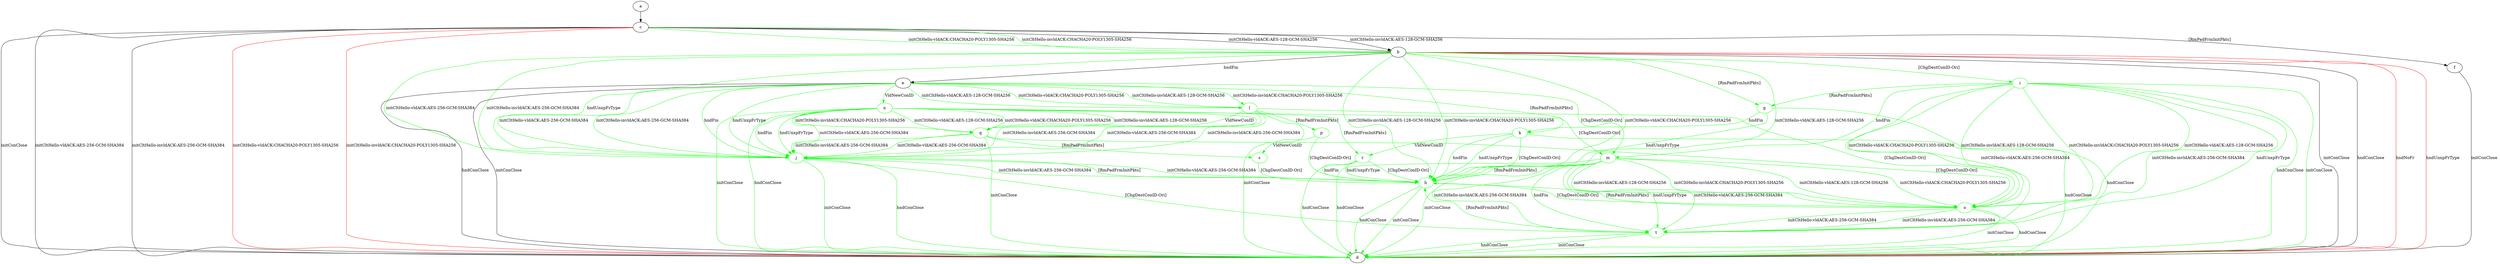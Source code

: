 digraph "" {
	a -> c	[key=0];
	b -> d	[key=0,
		label="initConClose "];
	b -> d	[key=1,
		label="hndConClose "];
	b -> d	[key=2,
		color=red,
		label="hndNoFr "];
	b -> d	[key=3,
		color=red,
		label="hndUnxpFrType "];
	b -> e	[key=0,
		label="hndFin "];
	g	[color=green];
	b -> g	[key=0,
		color=green,
		label="[RmPadFrmInitPkts] "];
	h	[color=green];
	b -> h	[key=0,
		color=green,
		label="initCltHello-vldACK:AES-128-GCM-SHA256 "];
	b -> h	[key=1,
		color=green,
		label="initCltHello-vldACK:CHACHA20-POLY1305-SHA256 "];
	b -> h	[key=2,
		color=green,
		label="initCltHello-invldACK:AES-128-GCM-SHA256 "];
	b -> h	[key=3,
		color=green,
		label="initCltHello-invldACK:CHACHA20-POLY1305-SHA256 "];
	i	[color=green];
	b -> i	[key=0,
		color=green,
		label="[ChgDestConID-Ori] "];
	j	[color=green];
	b -> j	[key=0,
		color=green,
		label="initCltHello-vldACK:AES-256-GCM-SHA384 "];
	b -> j	[key=1,
		color=green,
		label="initCltHello-invldACK:AES-256-GCM-SHA384 "];
	b -> j	[key=2,
		color=green,
		label="hndUnxpFrType "];
	c -> b	[key=0,
		label="initCltHello-vldACK:AES-128-GCM-SHA256 "];
	c -> b	[key=1,
		label="initCltHello-invldACK:AES-128-GCM-SHA256 "];
	c -> b	[key=2,
		color=green,
		label="initCltHello-vldACK:CHACHA20-POLY1305-SHA256 "];
	c -> b	[key=3,
		color=green,
		label="initCltHello-invldACK:CHACHA20-POLY1305-SHA256 "];
	c -> d	[key=0,
		label="initConClose "];
	c -> d	[key=1,
		label="initCltHello-vldACK:AES-256-GCM-SHA384 "];
	c -> d	[key=2,
		label="initCltHello-invldACK:AES-256-GCM-SHA384 "];
	c -> d	[key=3,
		color=red,
		label="initCltHello-vldACK:CHACHA20-POLY1305-SHA256 "];
	c -> d	[key=4,
		color=red,
		label="initCltHello-invldACK:CHACHA20-POLY1305-SHA256 "];
	c -> f	[key=0,
		label="[RmPadFrmInitPkts] "];
	e -> d	[key=0,
		label="initConClose "];
	e -> d	[key=1,
		label="hndConClose "];
	e -> j	[key=0,
		color=green,
		label="initCltHello-vldACK:AES-256-GCM-SHA384 "];
	e -> j	[key=1,
		color=green,
		label="initCltHello-invldACK:AES-256-GCM-SHA384 "];
	e -> j	[key=2,
		color=green,
		label="hndFin "];
	e -> j	[key=3,
		color=green,
		label="hndUnxpFrType "];
	k	[color=green];
	e -> k	[key=0,
		color=green,
		label="[RmPadFrmInitPkts] "];
	l	[color=green];
	e -> l	[key=0,
		color=green,
		label="initCltHello-vldACK:AES-128-GCM-SHA256 "];
	e -> l	[key=1,
		color=green,
		label="initCltHello-vldACK:CHACHA20-POLY1305-SHA256 "];
	e -> l	[key=2,
		color=green,
		label="initCltHello-invldACK:AES-128-GCM-SHA256 "];
	e -> l	[key=3,
		color=green,
		label="initCltHello-invldACK:CHACHA20-POLY1305-SHA256 "];
	m	[color=green];
	e -> m	[key=0,
		color=green,
		label="[ChgDestConID-Ori] "];
	n	[color=green];
	e -> n	[key=0,
		color=green,
		label="VldNewConID "];
	f -> d	[key=0,
		label="initConClose "];
	g -> d	[key=0,
		color=green,
		label="hndConClose "];
	g -> h	[key=0,
		color=green,
		label="hndUnxpFrType "];
	g -> k	[key=0,
		color=green,
		label="hndFin "];
	h -> d	[key=0,
		color=green,
		label="initConClose "];
	h -> d	[key=1,
		color=green,
		label="hndConClose "];
	h -> j	[key=0,
		color=green,
		label="initCltHello-vldACK:AES-256-GCM-SHA384 "];
	h -> j	[key=1,
		color=green,
		label="initCltHello-invldACK:AES-256-GCM-SHA384 "];
	o	[color=green];
	h -> o	[key=0,
		color=green,
		label="[ChgDestConID-Ori] "];
	i -> d	[key=0,
		color=green,
		label="initConClose "];
	i -> d	[key=1,
		color=green,
		label="hndConClose "];
	i -> g	[key=0,
		color=green,
		label="[RmPadFrmInitPkts] "];
	i -> m	[key=0,
		color=green,
		label="hndFin "];
	i -> o	[key=0,
		color=green,
		label="initCltHello-vldACK:AES-128-GCM-SHA256 "];
	i -> o	[key=1,
		color=green,
		label="initCltHello-vldACK:CHACHA20-POLY1305-SHA256 "];
	i -> o	[key=2,
		color=green,
		label="initCltHello-invldACK:AES-128-GCM-SHA256 "];
	i -> o	[key=3,
		color=green,
		label="initCltHello-invldACK:CHACHA20-POLY1305-SHA256 "];
	t	[color=green];
	i -> t	[key=0,
		color=green,
		label="initCltHello-vldACK:AES-256-GCM-SHA384 "];
	i -> t	[key=1,
		color=green,
		label="initCltHello-invldACK:AES-256-GCM-SHA384 "];
	i -> t	[key=2,
		color=green,
		label="hndUnxpFrType "];
	j -> d	[key=0,
		color=green,
		label="initConClose "];
	j -> d	[key=1,
		color=green,
		label="hndConClose "];
	j -> h	[key=0,
		color=green,
		label="[RmPadFrmInitPkts] "];
	j -> t	[key=0,
		color=green,
		label="[ChgDestConID-Ori] "];
	k -> d	[key=0,
		color=green,
		label="hndConClose "];
	k -> h	[key=0,
		color=green,
		label="hndFin "];
	k -> h	[key=1,
		color=green,
		label="hndUnxpFrType "];
	k -> h	[key=2,
		color=green,
		label="[ChgDestConID-Ori] "];
	r	[color=green];
	k -> r	[key=0,
		color=green,
		label="VldNewConID "];
	l -> d	[key=0,
		color=green,
		label="initConClose "];
	l -> j	[key=0,
		color=green,
		label="initCltHello-vldACK:AES-256-GCM-SHA384 "];
	l -> j	[key=1,
		color=green,
		label="initCltHello-invldACK:AES-256-GCM-SHA384 "];
	l -> o	[key=0,
		color=green,
		label="[ChgDestConID-Ori] "];
	p	[color=green];
	l -> p	[key=0,
		color=green,
		label="[RmPadFrmInitPkts] "];
	q	[color=green];
	l -> q	[key=0,
		color=green,
		label="VldNewConID "];
	m -> d	[key=0,
		color=green,
		label="initConClose "];
	m -> d	[key=1,
		color=green,
		label="hndConClose "];
	m -> h	[key=0,
		color=green,
		label="[RmPadFrmInitPkts] "];
	m -> o	[key=0,
		color=green,
		label="initCltHello-vldACK:AES-128-GCM-SHA256 "];
	m -> o	[key=1,
		color=green,
		label="initCltHello-vldACK:CHACHA20-POLY1305-SHA256 "];
	m -> o	[key=2,
		color=green,
		label="initCltHello-invldACK:AES-128-GCM-SHA256 "];
	m -> o	[key=3,
		color=green,
		label="initCltHello-invldACK:CHACHA20-POLY1305-SHA256 "];
	m -> t	[key=0,
		color=green,
		label="initCltHello-vldACK:AES-256-GCM-SHA384 "];
	m -> t	[key=1,
		color=green,
		label="initCltHello-invldACK:AES-256-GCM-SHA384 "];
	m -> t	[key=2,
		color=green,
		label="hndFin "];
	m -> t	[key=3,
		color=green,
		label="hndUnxpFrType "];
	n -> d	[key=0,
		color=green,
		label="initConClose "];
	n -> d	[key=1,
		color=green,
		label="hndConClose "];
	n -> j	[key=0,
		color=green,
		label="initCltHello-vldACK:AES-256-GCM-SHA384 "];
	n -> j	[key=1,
		color=green,
		label="initCltHello-invldACK:AES-256-GCM-SHA384 "];
	n -> j	[key=2,
		color=green,
		label="hndFin "];
	n -> j	[key=3,
		color=green,
		label="hndUnxpFrType "];
	n -> m	[key=0,
		color=green,
		label="[ChgDestConID-Ori] "];
	n -> q	[key=0,
		color=green,
		label="initCltHello-vldACK:AES-128-GCM-SHA256 "];
	n -> q	[key=1,
		color=green,
		label="initCltHello-vldACK:CHACHA20-POLY1305-SHA256 "];
	n -> q	[key=2,
		color=green,
		label="initCltHello-invldACK:AES-128-GCM-SHA256 "];
	n -> q	[key=3,
		color=green,
		label="initCltHello-invldACK:CHACHA20-POLY1305-SHA256 "];
	n -> r	[key=0,
		color=green,
		label="[RmPadFrmInitPkts] "];
	o -> d	[key=0,
		color=green,
		label="initConClose "];
	o -> d	[key=1,
		color=green,
		label="hndConClose "];
	o -> h	[key=0,
		color=green,
		label="[RmPadFrmInitPkts] "];
	o -> t	[key=0,
		color=green,
		label="initCltHello-vldACK:AES-256-GCM-SHA384 "];
	o -> t	[key=1,
		color=green,
		label="initCltHello-invldACK:AES-256-GCM-SHA384 "];
	p -> h	[key=0,
		color=green,
		label="[ChgDestConID-Ori] "];
	s	[color=green];
	p -> s	[key=0,
		color=green,
		label="VldNewConID "];
	q -> d	[key=0,
		color=green,
		label="initConClose "];
	q -> j	[key=0,
		color=green,
		label="initCltHello-vldACK:AES-256-GCM-SHA384 "];
	q -> j	[key=1,
		color=green,
		label="initCltHello-invldACK:AES-256-GCM-SHA384 "];
	q -> o	[key=0,
		color=green,
		label="[ChgDestConID-Ori] "];
	q -> s	[key=0,
		color=green,
		label="[RmPadFrmInitPkts] "];
	r -> d	[key=0,
		color=green,
		label="hndConClose "];
	r -> h	[key=0,
		color=green,
		label="hndFin "];
	r -> h	[key=1,
		color=green,
		label="hndUnxpFrType "];
	r -> h	[key=2,
		color=green,
		label="[ChgDestConID-Ori] "];
	s -> h	[key=0,
		color=green,
		label="[ChgDestConID-Ori] "];
	t -> d	[key=0,
		color=green,
		label="initConClose "];
	t -> d	[key=1,
		color=green,
		label="hndConClose "];
	t -> h	[key=0,
		color=green,
		label="[RmPadFrmInitPkts] "];
}
